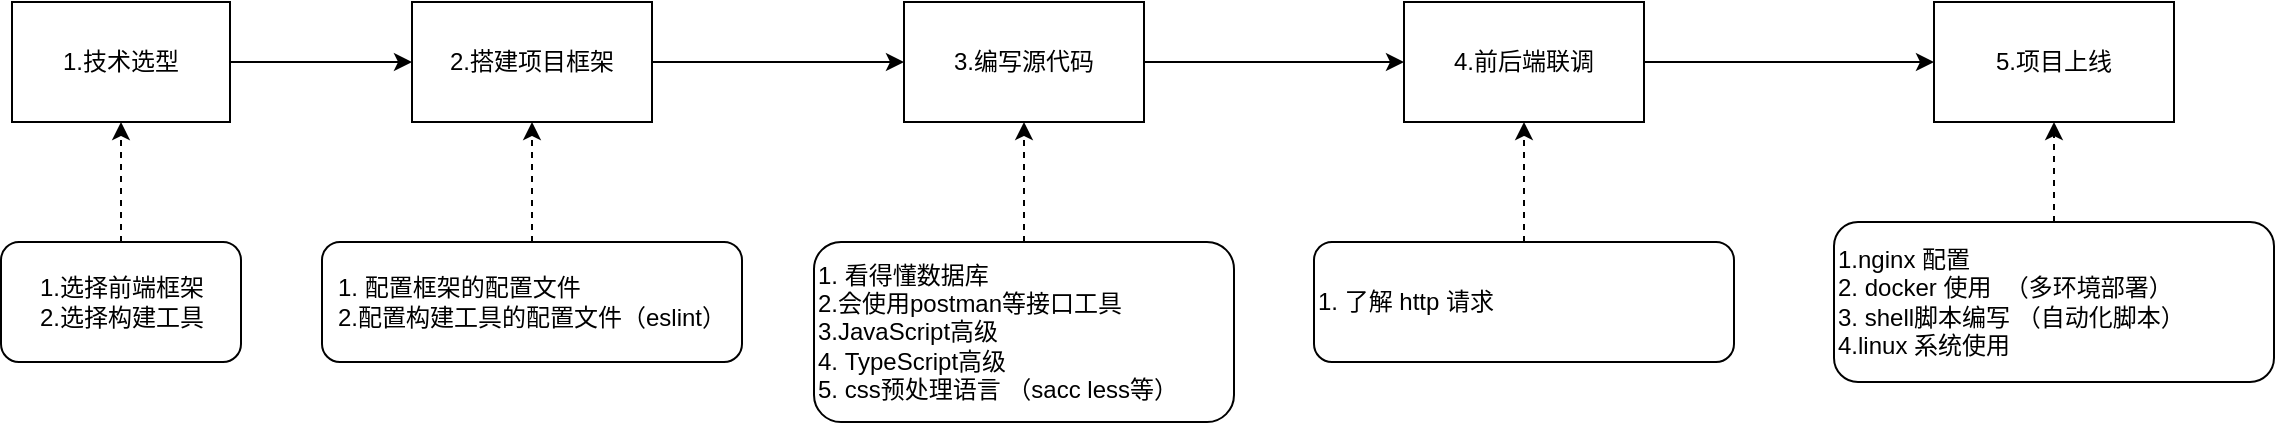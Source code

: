 <mxfile version="18.2.1" type="github">
  <diagram id="3fy6NsMSflnJY4ityJ6Z" name="Page-1">
    <mxGraphModel dx="991" dy="762" grid="1" gridSize="10" guides="1" tooltips="1" connect="1" arrows="1" fold="1" page="1" pageScale="1" pageWidth="827" pageHeight="1169" math="0" shadow="0">
      <root>
        <mxCell id="0" />
        <mxCell id="1" parent="0" />
        <mxCell id="r7q5pXmHrla4EEXDN1hH-1" style="rounded=0;orthogonalLoop=1;jettySize=auto;html=1;exitX=1;exitY=0.5;exitDx=0;exitDy=0;elbow=vertical;entryX=0;entryY=0.5;entryDx=0;entryDy=0;" edge="1" parent="1" source="1Q4NAsf0Q_VvP6c2lQT5-14" target="1Q4NAsf0Q_VvP6c2lQT5-15">
          <mxGeometry relative="1" as="geometry">
            <mxPoint x="220" y="360" as="targetPoint" />
          </mxGeometry>
        </mxCell>
        <mxCell id="1Q4NAsf0Q_VvP6c2lQT5-14" value="&lt;font style=&quot;vertical-align: inherit;&quot;&gt;&lt;font style=&quot;vertical-align: inherit;&quot;&gt;1.技术选型&lt;/font&gt;&lt;/font&gt;" style="rounded=0;whiteSpace=wrap;html=1;" parent="1" vertex="1">
          <mxGeometry x="110" y="330" width="109" height="60" as="geometry" />
        </mxCell>
        <mxCell id="r7q5pXmHrla4EEXDN1hH-2" style="edgeStyle=none;rounded=0;orthogonalLoop=1;jettySize=auto;html=1;exitX=1;exitY=0.5;exitDx=0;exitDy=0;elbow=vertical;" edge="1" parent="1" source="1Q4NAsf0Q_VvP6c2lQT5-15" target="1Q4NAsf0Q_VvP6c2lQT5-16">
          <mxGeometry relative="1" as="geometry" />
        </mxCell>
        <mxCell id="1Q4NAsf0Q_VvP6c2lQT5-15" value="&lt;font style=&quot;vertical-align: inherit;&quot;&gt;&lt;font style=&quot;vertical-align: inherit;&quot;&gt;2.搭建项目框架&lt;/font&gt;&lt;/font&gt;" style="rounded=0;whiteSpace=wrap;html=1;" parent="1" vertex="1">
          <mxGeometry x="310" y="330" width="120" height="60" as="geometry" />
        </mxCell>
        <mxCell id="r7q5pXmHrla4EEXDN1hH-3" style="edgeStyle=none;rounded=0;orthogonalLoop=1;jettySize=auto;html=1;exitX=1;exitY=0.5;exitDx=0;exitDy=0;elbow=vertical;" edge="1" parent="1" source="1Q4NAsf0Q_VvP6c2lQT5-16" target="Yxn0PK8yJ3KyifSdcUVZ-3">
          <mxGeometry relative="1" as="geometry" />
        </mxCell>
        <mxCell id="1Q4NAsf0Q_VvP6c2lQT5-16" value="&lt;font style=&quot;vertical-align: inherit;&quot;&gt;&lt;font style=&quot;vertical-align: inherit;&quot;&gt;3.编写源代码&lt;/font&gt;&lt;/font&gt;" style="whiteSpace=wrap;html=1;" parent="1" vertex="1">
          <mxGeometry x="556" y="330" width="120" height="60" as="geometry" />
        </mxCell>
        <mxCell id="1Q4NAsf0Q_VvP6c2lQT5-17" value="5.项目上线" style="whiteSpace=wrap;html=1;" parent="1" vertex="1">
          <mxGeometry x="1071" y="330" width="120" height="60" as="geometry" />
        </mxCell>
        <mxCell id="r7q5pXmHrla4EEXDN1hH-5" style="edgeStyle=none;rounded=0;orthogonalLoop=1;jettySize=auto;html=1;exitX=0.5;exitY=0;exitDx=0;exitDy=0;entryX=0.5;entryY=1;entryDx=0;entryDy=0;elbow=vertical;dashed=1;" edge="1" parent="1" source="Yxn0PK8yJ3KyifSdcUVZ-1" target="1Q4NAsf0Q_VvP6c2lQT5-14">
          <mxGeometry relative="1" as="geometry" />
        </mxCell>
        <mxCell id="Yxn0PK8yJ3KyifSdcUVZ-1" value="&lt;div style=&quot;text-align: left;&quot;&gt;&lt;span style=&quot;background-color: initial;&quot;&gt;&lt;font style=&quot;vertical-align: inherit;&quot;&gt;&lt;font style=&quot;vertical-align: inherit;&quot;&gt;1.选择前端框架&lt;/font&gt;&lt;/font&gt;&lt;/span&gt;&lt;/div&gt;&lt;font style=&quot;vertical-align: inherit;&quot;&gt;&lt;div style=&quot;text-align: left;&quot;&gt;&lt;span style=&quot;background-color: initial;&quot;&gt;&lt;font style=&quot;vertical-align: inherit;&quot;&gt;&lt;font style=&quot;vertical-align: inherit;&quot;&gt;2.选择构建工具&lt;/font&gt;&lt;/font&gt;&lt;/span&gt;&lt;/div&gt;&lt;/font&gt;" style="rounded=1;whiteSpace=wrap;html=1;" parent="1" vertex="1">
          <mxGeometry x="104.5" y="450" width="120" height="60" as="geometry" />
        </mxCell>
        <mxCell id="r7q5pXmHrla4EEXDN1hH-6" style="edgeStyle=none;rounded=0;orthogonalLoop=1;jettySize=auto;html=1;exitX=0.5;exitY=0;exitDx=0;exitDy=0;entryX=0.5;entryY=1;entryDx=0;entryDy=0;elbow=vertical;dashed=1;" edge="1" parent="1" source="Yxn0PK8yJ3KyifSdcUVZ-2" target="1Q4NAsf0Q_VvP6c2lQT5-15">
          <mxGeometry relative="1" as="geometry" />
        </mxCell>
        <mxCell id="Yxn0PK8yJ3KyifSdcUVZ-2" value="&lt;div style=&quot;text-align: left;&quot;&gt;&lt;span style=&quot;background-color: initial;&quot;&gt;1. 配置框架的配置文件&lt;/span&gt;&lt;/div&gt;&lt;div style=&quot;text-align: left;&quot;&gt;&lt;span style=&quot;background-color: initial;&quot;&gt;2.配置构建工具的配置文件（eslint）&lt;/span&gt;&lt;/div&gt;" style="rounded=1;whiteSpace=wrap;html=1;" parent="1" vertex="1">
          <mxGeometry x="265" y="450" width="210" height="60" as="geometry" />
        </mxCell>
        <mxCell id="r7q5pXmHrla4EEXDN1hH-4" style="edgeStyle=none;rounded=0;orthogonalLoop=1;jettySize=auto;html=1;exitX=1;exitY=0.5;exitDx=0;exitDy=0;elbow=vertical;entryX=0;entryY=0.5;entryDx=0;entryDy=0;" edge="1" parent="1" source="Yxn0PK8yJ3KyifSdcUVZ-3" target="1Q4NAsf0Q_VvP6c2lQT5-17">
          <mxGeometry relative="1" as="geometry">
            <mxPoint x="1020" y="360" as="targetPoint" />
          </mxGeometry>
        </mxCell>
        <mxCell id="Yxn0PK8yJ3KyifSdcUVZ-3" value="4.前后端联调" style="rounded=0;whiteSpace=wrap;html=1;" parent="1" vertex="1">
          <mxGeometry x="806" y="330" width="120" height="60" as="geometry" />
        </mxCell>
        <mxCell id="r7q5pXmHrla4EEXDN1hH-9" style="edgeStyle=none;rounded=0;orthogonalLoop=1;jettySize=auto;html=1;exitX=0.5;exitY=0;exitDx=0;exitDy=0;entryX=0.5;entryY=1;entryDx=0;entryDy=0;elbow=vertical;dashed=1;" edge="1" parent="1" source="Yxn0PK8yJ3KyifSdcUVZ-5" target="1Q4NAsf0Q_VvP6c2lQT5-17">
          <mxGeometry relative="1" as="geometry" />
        </mxCell>
        <mxCell id="Yxn0PK8yJ3KyifSdcUVZ-5" value="1.nginx 配置&amp;nbsp;&lt;br&gt;2. docker 使用&amp;nbsp; （多环境部署）&lt;br&gt;&lt;div style=&quot;&quot;&gt;&lt;span style=&quot;background-color: initial;&quot;&gt;3. shell脚本编写 （自动化脚本）&lt;/span&gt;&lt;/div&gt;&lt;div style=&quot;&quot;&gt;&lt;span style=&quot;background-color: initial;&quot;&gt;4.linux 系统使用&amp;nbsp;&lt;/span&gt;&lt;/div&gt;" style="rounded=1;whiteSpace=wrap;html=1;align=left;" parent="1" vertex="1">
          <mxGeometry x="1021" y="440" width="220" height="80" as="geometry" />
        </mxCell>
        <mxCell id="r7q5pXmHrla4EEXDN1hH-7" style="edgeStyle=none;rounded=0;orthogonalLoop=1;jettySize=auto;html=1;exitX=0.5;exitY=0;exitDx=0;exitDy=0;entryX=0.5;entryY=1;entryDx=0;entryDy=0;elbow=vertical;dashed=1;" edge="1" parent="1" source="Yxn0PK8yJ3KyifSdcUVZ-6" target="1Q4NAsf0Q_VvP6c2lQT5-16">
          <mxGeometry relative="1" as="geometry" />
        </mxCell>
        <mxCell id="Yxn0PK8yJ3KyifSdcUVZ-6" value="1. 看得懂数据库&lt;br&gt;2.会使用postman等接口工具&lt;br&gt;3.JavaScript高级&lt;br&gt;4. TypeScript高级&lt;br&gt;5. css预处理语言 （sacc less等）" style="rounded=1;whiteSpace=wrap;html=1;align=left;" parent="1" vertex="1">
          <mxGeometry x="511" y="450" width="210" height="90" as="geometry" />
        </mxCell>
        <mxCell id="r7q5pXmHrla4EEXDN1hH-8" style="edgeStyle=none;rounded=0;orthogonalLoop=1;jettySize=auto;html=1;exitX=0.5;exitY=0;exitDx=0;exitDy=0;entryX=0.5;entryY=1;entryDx=0;entryDy=0;elbow=vertical;dashed=1;" edge="1" parent="1" source="Yxn0PK8yJ3KyifSdcUVZ-7" target="Yxn0PK8yJ3KyifSdcUVZ-3">
          <mxGeometry relative="1" as="geometry" />
        </mxCell>
        <mxCell id="Yxn0PK8yJ3KyifSdcUVZ-7" value="1. 了解 http 请求" style="rounded=1;whiteSpace=wrap;html=1;align=left;" parent="1" vertex="1">
          <mxGeometry x="761" y="450" width="210" height="60" as="geometry" />
        </mxCell>
      </root>
    </mxGraphModel>
  </diagram>
</mxfile>
